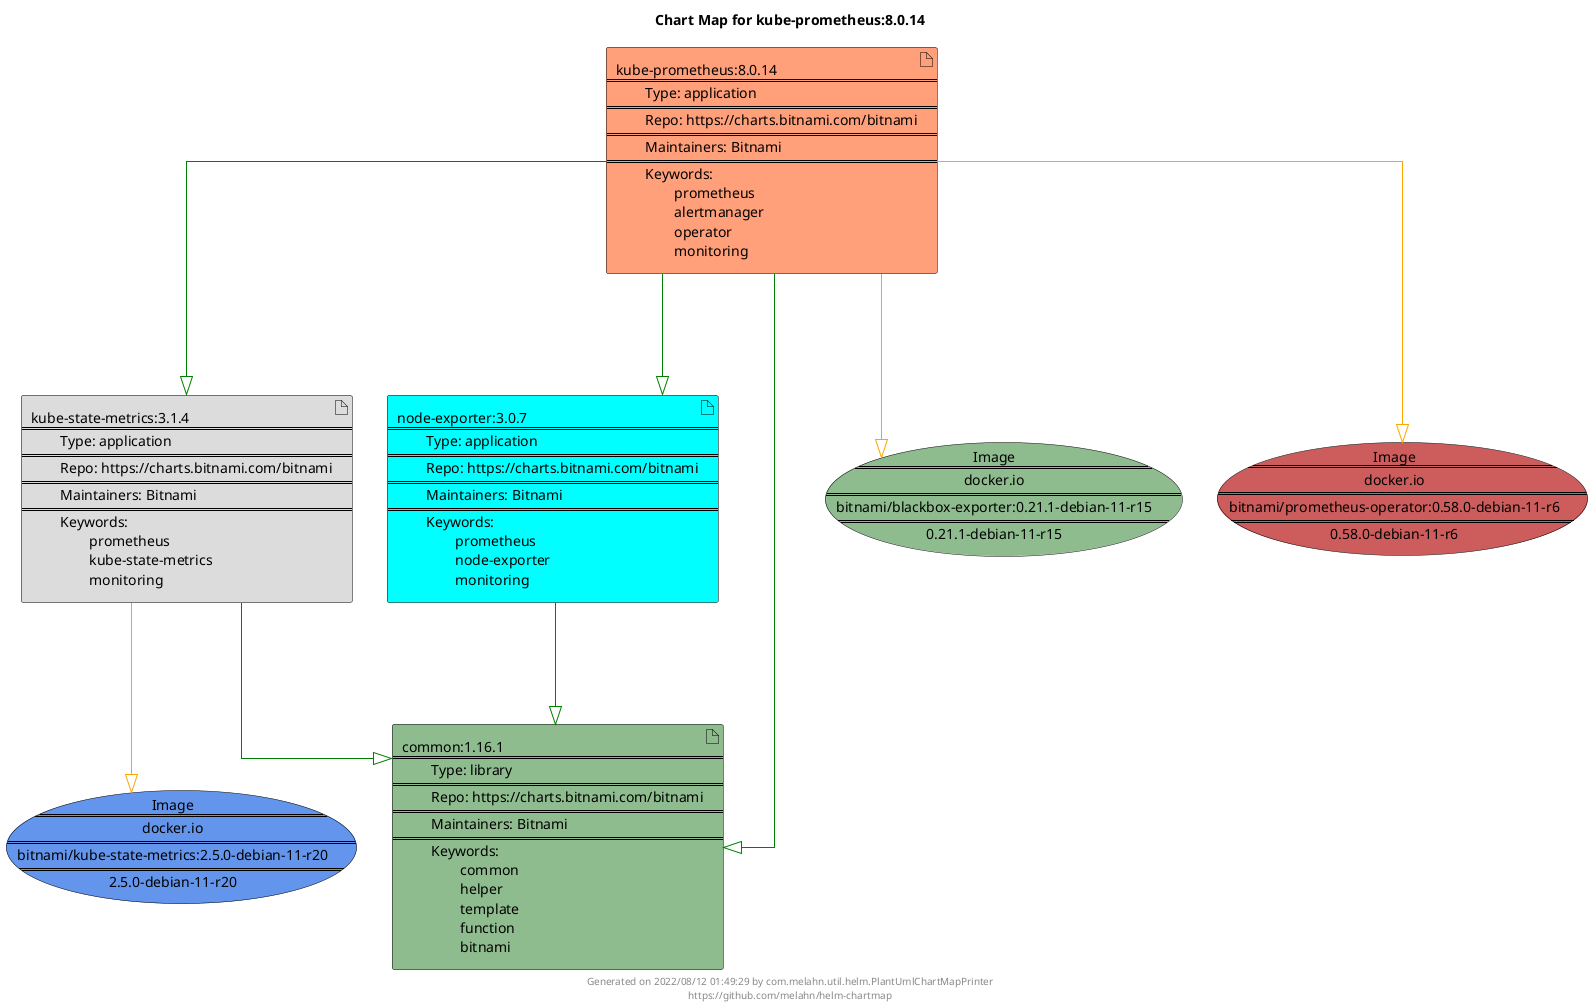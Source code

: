 @startuml
skinparam linetype ortho
skinparam backgroundColor white
skinparam usecaseBorderColor black
skinparam usecaseArrowColor LightSlateGray
skinparam artifactBorderColor black
skinparam artifactArrowColor LightSlateGray

title Chart Map for kube-prometheus:8.0.14

'There are 4 referenced Helm Charts
artifact "common:1.16.1\n====\n\tType: library\n====\n\tRepo: https://charts.bitnami.com/bitnami\n====\n\tMaintainers: Bitnami\n====\n\tKeywords: \n\t\tcommon\n\t\thelper\n\t\ttemplate\n\t\tfunction\n\t\tbitnami" as common_1_16_1 #DarkSeaGreen
artifact "kube-state-metrics:3.1.4\n====\n\tType: application\n====\n\tRepo: https://charts.bitnami.com/bitnami\n====\n\tMaintainers: Bitnami\n====\n\tKeywords: \n\t\tprometheus\n\t\tkube-state-metrics\n\t\tmonitoring" as kube_state_metrics_3_1_4 #Gainsboro
artifact "node-exporter:3.0.7\n====\n\tType: application\n====\n\tRepo: https://charts.bitnami.com/bitnami\n====\n\tMaintainers: Bitnami\n====\n\tKeywords: \n\t\tprometheus\n\t\tnode-exporter\n\t\tmonitoring" as node_exporter_3_0_7 #Aqua
artifact "kube-prometheus:8.0.14\n====\n\tType: application\n====\n\tRepo: https://charts.bitnami.com/bitnami\n====\n\tMaintainers: Bitnami\n====\n\tKeywords: \n\t\tprometheus\n\t\talertmanager\n\t\toperator\n\t\tmonitoring" as kube_prometheus_8_0_14 #LightSalmon

'There are 3 referenced Docker Images
usecase "Image\n====\ndocker.io\n====\nbitnami/blackbox-exporter:0.21.1-debian-11-r15\n====\n0.21.1-debian-11-r15" as docker_io_bitnami_blackbox_exporter_0_21_1_debian_11_r15 #DarkSeaGreen
usecase "Image\n====\ndocker.io\n====\nbitnami/prometheus-operator:0.58.0-debian-11-r6\n====\n0.58.0-debian-11-r6" as docker_io_bitnami_prometheus_operator_0_58_0_debian_11_r6 #IndianRed
usecase "Image\n====\ndocker.io\n====\nbitnami/kube-state-metrics:2.5.0-debian-11-r20\n====\n2.5.0-debian-11-r20" as docker_io_bitnami_kube_state_metrics_2_5_0_debian_11_r20 #CornflowerBlue

'Chart Dependencies
kube_prometheus_8_0_14--[#green]-|>kube_state_metrics_3_1_4
kube_state_metrics_3_1_4--[#green]-|>common_1_16_1
kube_prometheus_8_0_14--[#green]-|>node_exporter_3_0_7
node_exporter_3_0_7--[#green]-|>common_1_16_1
kube_prometheus_8_0_14--[#green]-|>common_1_16_1
kube_state_metrics_3_1_4--[#orange]-|>docker_io_bitnami_kube_state_metrics_2_5_0_debian_11_r20
kube_prometheus_8_0_14--[#orange]-|>docker_io_bitnami_prometheus_operator_0_58_0_debian_11_r6
kube_prometheus_8_0_14--[#orange]-|>docker_io_bitnami_blackbox_exporter_0_21_1_debian_11_r15

center footer Generated on 2022/08/12 01:49:29 by com.melahn.util.helm.PlantUmlChartMapPrinter\nhttps://github.com/melahn/helm-chartmap
@enduml
